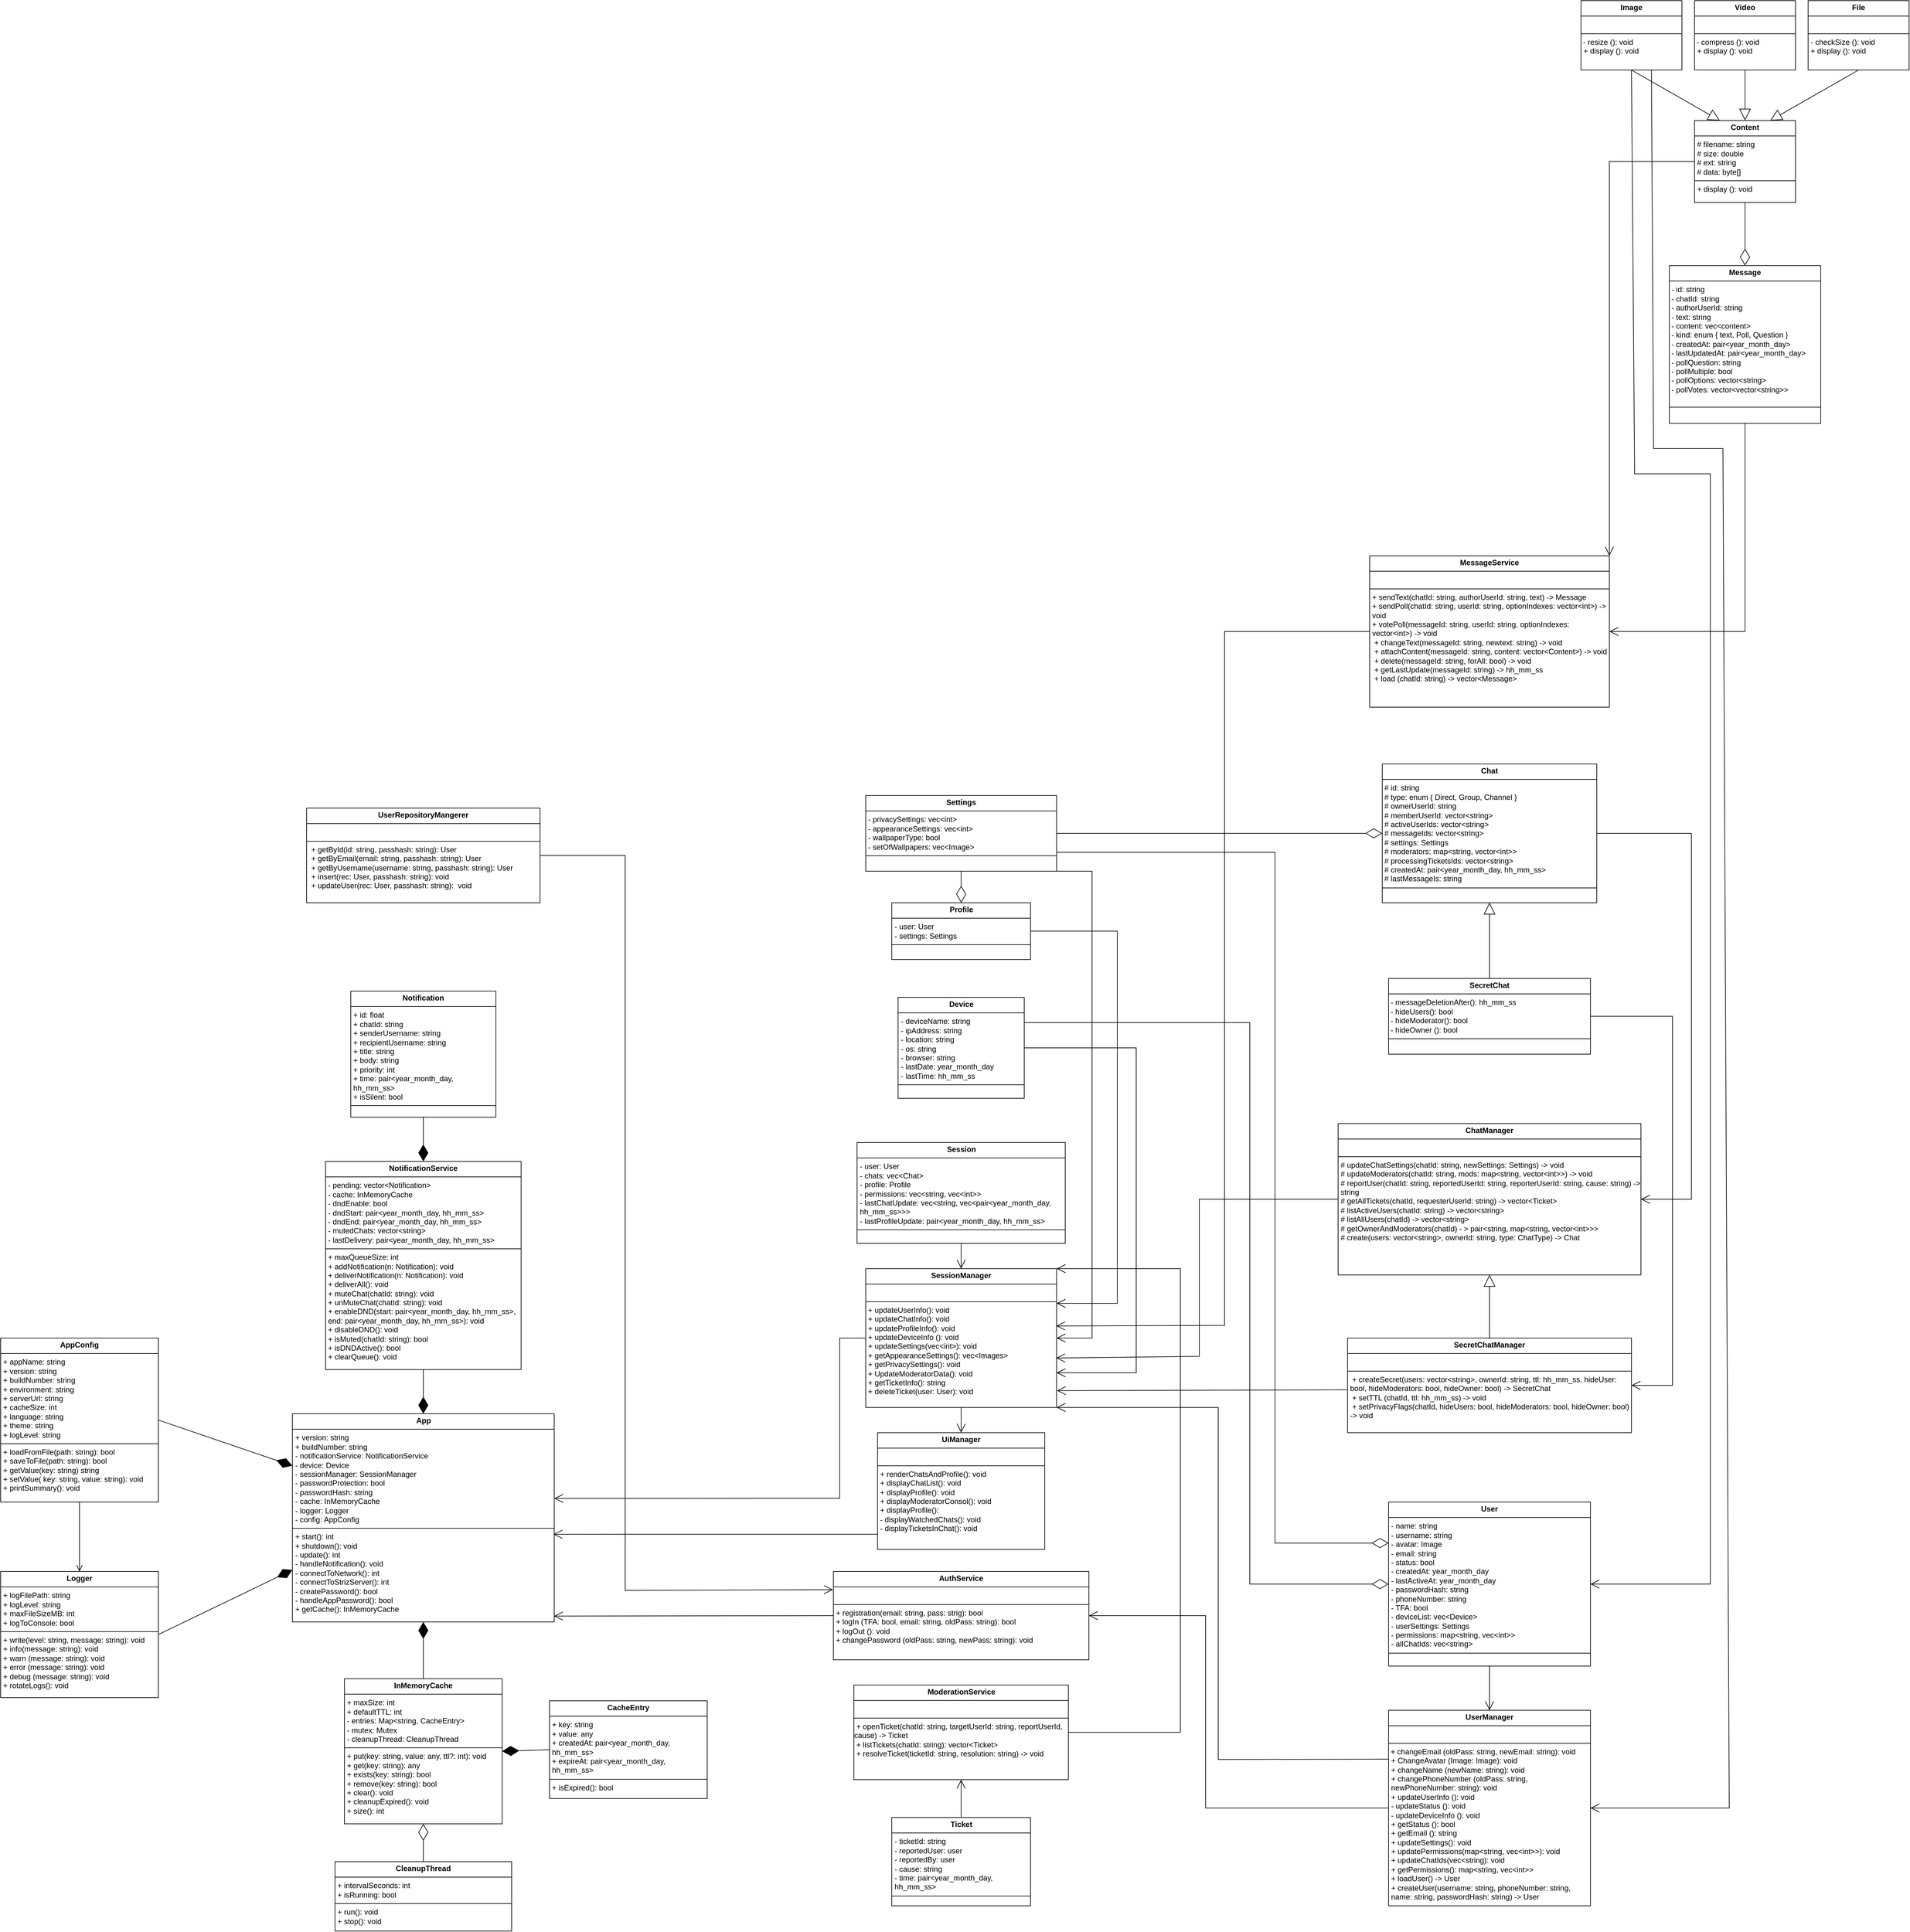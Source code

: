 <mxfile version="28.2.8">
  <diagram name="Page-1" id="-v7UKWnYTiObC2K4nbol">
    <mxGraphModel dx="4880" dy="5864" grid="1" gridSize="10" guides="1" tooltips="1" connect="1" arrows="1" fold="1" page="1" pageScale="1" pageWidth="850" pageHeight="1100" math="0" shadow="0">
      <root>
        <mxCell id="0" />
        <mxCell id="1" parent="0" />
        <mxCell id="eBcWTfVREyL1ZF2uGlKk-5" value="&lt;p style=&quot;margin:0px;margin-top:4px;text-align:center;&quot;&gt;&lt;b&gt;Image&lt;/b&gt;&lt;/p&gt;&lt;hr size=&quot;1&quot; style=&quot;border-style:solid;&quot;&gt;&lt;p style=&quot;margin:0px;margin-left:4px;&quot;&gt;&lt;br&gt;&lt;/p&gt;&lt;hr size=&quot;1&quot; style=&quot;border-style:solid;&quot;&gt;&amp;nbsp;- resize (): void&lt;p style=&quot;margin:0px;margin-left:4px;&quot;&gt;+ display (): void&lt;br&gt;&lt;/p&gt;" style="verticalAlign=top;align=left;overflow=fill;html=1;whiteSpace=wrap;" parent="1" vertex="1">
          <mxGeometry x="1015" y="-1000" width="160" height="110" as="geometry" />
        </mxCell>
        <mxCell id="eBcWTfVREyL1ZF2uGlKk-8" value="&lt;p style=&quot;margin:0px;margin-top:4px;text-align:center;&quot;&gt;&lt;b&gt;Message&lt;/b&gt;&lt;/p&gt;&lt;hr size=&quot;1&quot; style=&quot;border-style:solid;&quot;&gt;&lt;div&gt;&amp;nbsp;- id: string&lt;/div&gt;&lt;div&gt;&amp;nbsp;- chatId: string&lt;/div&gt;&lt;div&gt;&amp;nbsp;- authorUserId: string&lt;/div&gt;&lt;div&gt;&amp;nbsp;- text: string&amp;nbsp;&lt;/div&gt;&lt;div&gt;&amp;nbsp;- content: vec&amp;lt;content&amp;gt;&lt;/div&gt;&lt;div&gt;&amp;nbsp;- kind: enum { text, Poll, Question }&lt;/div&gt;&lt;div&gt;&amp;nbsp;- createdAt: pair&amp;lt;year_month_day&amp;gt;&lt;/div&gt;&lt;div&gt;&amp;nbsp;- lastUpdatedAt: pair&amp;lt;year_month_day&amp;gt;&lt;/div&gt;&lt;div&gt;&amp;nbsp;- pollQuestion: string&lt;/div&gt;&lt;div&gt;&amp;nbsp;- pollMultiple: bool&lt;/div&gt;&lt;div&gt;&amp;nbsp;- pollOptions: vector&amp;lt;string&amp;gt;&lt;/div&gt;&lt;div&gt;&amp;nbsp;- pollVotes: vector&amp;lt;vector&amp;lt;string&amp;gt;&amp;gt;&lt;/div&gt;&lt;div&gt;&lt;br&gt;&lt;/div&gt;&lt;hr size=&quot;1&quot; style=&quot;border-style:solid;&quot;&gt;" style="verticalAlign=top;align=left;overflow=fill;html=1;whiteSpace=wrap;" parent="1" vertex="1">
          <mxGeometry x="1155" y="-580" width="240" height="250" as="geometry" />
        </mxCell>
        <mxCell id="eBcWTfVREyL1ZF2uGlKk-9" value="&lt;p style=&quot;margin:0px;margin-top:4px;text-align:center;&quot;&gt;&lt;b&gt;Video&lt;/b&gt;&lt;/p&gt;&lt;hr size=&quot;1&quot; style=&quot;border-style:solid;&quot;&gt;&lt;p style=&quot;margin:0px;margin-left:4px;&quot;&gt;&lt;br&gt;&lt;/p&gt;&lt;hr size=&quot;1&quot; style=&quot;border-style:solid;&quot;&gt;&amp;nbsp;- compress (): void&lt;p style=&quot;margin: 0px 0px 0px 4px;&quot;&gt;+ display (): void&lt;br&gt;&lt;/p&gt;" style="verticalAlign=top;align=left;overflow=fill;html=1;whiteSpace=wrap;" parent="1" vertex="1">
          <mxGeometry x="1195" y="-1000" width="160" height="110" as="geometry" />
        </mxCell>
        <mxCell id="eBcWTfVREyL1ZF2uGlKk-10" value="&lt;p style=&quot;margin:0px;margin-top:4px;text-align:center;&quot;&gt;&lt;b&gt;File&lt;/b&gt;&lt;/p&gt;&lt;hr size=&quot;1&quot; style=&quot;border-style:solid;&quot;&gt;&lt;p style=&quot;margin:0px;margin-left:4px;&quot;&gt;&lt;br&gt;&lt;/p&gt;&lt;hr size=&quot;1&quot; style=&quot;border-style:solid;&quot;&gt;&lt;p style=&quot;margin:0px;margin-left:4px;&quot;&gt;- checkSize (): void&lt;/p&gt;&lt;p style=&quot;margin:0px;margin-left:4px;&quot;&gt;+ display (): void&lt;br&gt;&lt;/p&gt;" style="verticalAlign=top;align=left;overflow=fill;html=1;whiteSpace=wrap;" parent="1" vertex="1">
          <mxGeometry x="1375" y="-1000" width="160" height="110" as="geometry" />
        </mxCell>
        <mxCell id="eBcWTfVREyL1ZF2uGlKk-11" value="&lt;p style=&quot;margin:0px;margin-top:4px;text-align:center;&quot;&gt;&lt;b&gt;Content&lt;/b&gt;&lt;/p&gt;&lt;hr size=&quot;1&quot; style=&quot;border-style:solid;&quot;&gt;&lt;p style=&quot;margin: 0px 0px 0px 4px;&quot;&gt;# filename: string&lt;/p&gt;&lt;p style=&quot;margin: 0px 0px 0px 4px;&quot;&gt;# size: double&lt;/p&gt;&lt;p style=&quot;margin: 0px 0px 0px 4px;&quot;&gt;# ext: string&lt;/p&gt;&lt;p style=&quot;margin: 0px 0px 0px 4px;&quot;&gt;# data: byte[]&lt;/p&gt;&lt;hr size=&quot;1&quot; style=&quot;border-style:solid;&quot;&gt;&lt;p style=&quot;margin:0px;margin-left:4px;&quot;&gt;+ display (): void&lt;/p&gt;" style="verticalAlign=top;align=left;overflow=fill;html=1;whiteSpace=wrap;" parent="1" vertex="1">
          <mxGeometry x="1195" y="-810" width="160" height="130" as="geometry" />
        </mxCell>
        <mxCell id="eBcWTfVREyL1ZF2uGlKk-12" value="" style="endArrow=block;endSize=16;endFill=0;html=1;rounded=0;exitX=0.5;exitY=1;exitDx=0;exitDy=0;entryX=0.25;entryY=0;entryDx=0;entryDy=0;" parent="1" source="eBcWTfVREyL1ZF2uGlKk-5" target="eBcWTfVREyL1ZF2uGlKk-11" edge="1">
          <mxGeometry width="160" relative="1" as="geometry">
            <mxPoint x="1125" y="-760" as="sourcePoint" />
            <mxPoint x="1285" y="-760" as="targetPoint" />
          </mxGeometry>
        </mxCell>
        <mxCell id="eBcWTfVREyL1ZF2uGlKk-13" value="" style="endArrow=block;endSize=16;endFill=0;html=1;rounded=0;exitX=0.5;exitY=1;exitDx=0;exitDy=0;entryX=0.5;entryY=0;entryDx=0;entryDy=0;" parent="1" source="eBcWTfVREyL1ZF2uGlKk-9" target="eBcWTfVREyL1ZF2uGlKk-11" edge="1">
          <mxGeometry x="-0.002" width="160" relative="1" as="geometry">
            <mxPoint x="1245" y="-860" as="sourcePoint" />
            <mxPoint x="1405" y="-860" as="targetPoint" />
            <mxPoint as="offset" />
          </mxGeometry>
        </mxCell>
        <mxCell id="eBcWTfVREyL1ZF2uGlKk-14" value="" style="endArrow=block;endSize=16;endFill=0;html=1;rounded=0;exitX=0.5;exitY=1;exitDx=0;exitDy=0;entryX=0.75;entryY=0;entryDx=0;entryDy=0;" parent="1" source="eBcWTfVREyL1ZF2uGlKk-10" target="eBcWTfVREyL1ZF2uGlKk-11" edge="1">
          <mxGeometry width="160" relative="1" as="geometry">
            <mxPoint x="1365" y="-830" as="sourcePoint" />
            <mxPoint x="1325" y="-800" as="targetPoint" />
          </mxGeometry>
        </mxCell>
        <mxCell id="eBcWTfVREyL1ZF2uGlKk-17" value="&lt;p style=&quot;margin:0px;margin-top:4px;text-align:center;&quot;&gt;&lt;b&gt;Device&lt;/b&gt;&lt;/p&gt;&lt;hr size=&quot;1&quot; style=&quot;border-style:solid;&quot;&gt;&lt;p style=&quot;margin:0px;margin-left:4px;&quot;&gt;- deviceName: string&lt;/p&gt;&lt;p style=&quot;margin:0px;margin-left:4px;&quot;&gt;- ipAddress: string&lt;/p&gt;&lt;p style=&quot;margin:0px;margin-left:4px;&quot;&gt;- location: string&lt;/p&gt;&lt;p style=&quot;margin:0px;margin-left:4px;&quot;&gt;- os: string&lt;/p&gt;&lt;p style=&quot;margin:0px;margin-left:4px;&quot;&gt;- browser: string&lt;/p&gt;&lt;p style=&quot;margin:0px;margin-left:4px;&quot;&gt;- lastDate: year_month_day&lt;/p&gt;&lt;p style=&quot;margin:0px;margin-left:4px;&quot;&gt;- lastTime: hh_mm_ss&lt;/p&gt;&lt;hr size=&quot;1&quot; style=&quot;border-style:solid;&quot;&gt;" style="verticalAlign=top;align=left;overflow=fill;html=1;whiteSpace=wrap;" parent="1" vertex="1">
          <mxGeometry x="-67.5" y="580" width="200" height="160" as="geometry" />
        </mxCell>
        <mxCell id="eBcWTfVREyL1ZF2uGlKk-20" value="&lt;p style=&quot;margin:0px;margin-top:4px;text-align:center;&quot;&gt;&lt;b&gt;Chat&lt;/b&gt;&lt;/p&gt;&lt;hr size=&quot;1&quot; style=&quot;border-style:solid;&quot;&gt;&lt;div&gt;&lt;span style=&quot;white-space: pre;&quot;&gt;&amp;nbsp;# id: string&lt;/span&gt;&lt;/div&gt;&lt;div&gt;&lt;span style=&quot;white-space: pre;&quot;&gt; # type: enum { Direct, Group, Channel }&lt;/span&gt;&lt;/div&gt;&lt;div&gt;&amp;nbsp;# ownerUserId: string&lt;/div&gt;&lt;div&gt;&amp;nbsp;# memberUserId: vector&amp;lt;string&amp;gt;&lt;/div&gt;&lt;div&gt;&amp;nbsp;# activeUserIds: vector&amp;lt;string&amp;gt;&lt;/div&gt;&lt;div&gt;&amp;nbsp;# messageIds: vector&amp;lt;string&amp;gt;&lt;/div&gt;&lt;div&gt;&amp;nbsp;# settings: Settings&lt;/div&gt;&lt;div&gt;&amp;nbsp;# moderators: map&amp;lt;string, vector&amp;lt;int&amp;gt;&amp;gt;&lt;/div&gt;&lt;div&gt;&amp;nbsp;# processingTicketsIds: vector&amp;lt;string&amp;gt;&lt;/div&gt;&lt;div&gt;&amp;nbsp;# createdAt: pair&amp;lt;year_month_day, hh_mm_ss&amp;gt;&lt;/div&gt;&lt;div&gt;&amp;nbsp;# lastMessageIs: string&lt;/div&gt;&lt;hr size=&quot;1&quot; style=&quot;border-style:solid;&quot;&gt;" style="verticalAlign=top;align=left;overflow=fill;html=1;whiteSpace=wrap;" parent="1" vertex="1">
          <mxGeometry x="700" y="210" width="340" height="220" as="geometry" />
        </mxCell>
        <mxCell id="eBcWTfVREyL1ZF2uGlKk-24" value="&lt;p style=&quot;margin:0px;margin-top:4px;text-align:center;&quot;&gt;&lt;b&gt;Session&lt;/b&gt;&lt;/p&gt;&lt;hr size=&quot;1&quot; style=&quot;border-style:solid;&quot;&gt;&lt;p style=&quot;margin:0px;margin-left:4px;&quot;&gt;- user: User&lt;/p&gt;&lt;p style=&quot;margin:0px;margin-left:4px;&quot;&gt;- chats: vec&amp;lt;Chat&amp;gt;&lt;/p&gt;&lt;p style=&quot;margin:0px;margin-left:4px;&quot;&gt;- profile: Profile&lt;/p&gt;&lt;p style=&quot;margin:0px;margin-left:4px;&quot;&gt;- permissions: vec&amp;lt;string, vec&amp;lt;int&amp;gt;&amp;gt;&lt;/p&gt;&lt;p style=&quot;margin:0px;margin-left:4px;&quot;&gt;- lastChatUpdate: vec&amp;lt;string, vec&amp;lt;pair&amp;lt;year_month_day, hh_mm_ss&amp;gt;&amp;gt;&amp;gt;&lt;br&gt;&lt;/p&gt;&lt;p style=&quot;margin:0px;margin-left:4px;&quot;&gt;- lastProfileUpdate: pair&amp;lt;year_month_day, hh_mm_ss&amp;gt;&lt;/p&gt;&lt;hr size=&quot;1&quot; style=&quot;border-style:solid;&quot;&gt;" style="verticalAlign=top;align=left;overflow=fill;html=1;whiteSpace=wrap;" parent="1" vertex="1">
          <mxGeometry x="-132.5" y="810" width="330" height="160" as="geometry" />
        </mxCell>
        <mxCell id="eBcWTfVREyL1ZF2uGlKk-32" value="&lt;p style=&quot;margin:0px;margin-top:4px;text-align:center;&quot;&gt;&lt;b&gt;Settings&lt;/b&gt;&lt;/p&gt;&lt;hr size=&quot;1&quot; style=&quot;border-style:solid;&quot;&gt;&lt;p style=&quot;margin:0px;margin-left:4px;&quot;&gt;- privacySettings: vec&amp;lt;int&amp;gt;&lt;/p&gt;&lt;p style=&quot;margin:0px;margin-left:4px;&quot;&gt;- appearanceSettings: vec&amp;lt;int&amp;gt;&lt;/p&gt;&lt;p style=&quot;margin:0px;margin-left:4px;&quot;&gt;- wallpaperType: bool&lt;/p&gt;&lt;p style=&quot;margin:0px;margin-left:4px;&quot;&gt;- setOfWallpapers: vec&amp;lt;Image&amp;gt;&lt;/p&gt;&lt;hr size=&quot;1&quot; style=&quot;border-style:solid;&quot;&gt;&lt;p style=&quot;margin:0px;margin-left:4px;&quot;&gt;&lt;br&gt;&lt;/p&gt;" style="verticalAlign=top;align=left;overflow=fill;html=1;whiteSpace=wrap;" parent="1" vertex="1">
          <mxGeometry x="-118.75" y="260" width="302.5" height="120" as="geometry" />
        </mxCell>
        <mxCell id="eBcWTfVREyL1ZF2uGlKk-42" value="&lt;p style=&quot;margin:0px;margin-top:4px;text-align:center;&quot;&gt;&lt;b&gt;ModerationService&lt;/b&gt;&lt;/p&gt;&lt;hr size=&quot;1&quot; style=&quot;border-style:solid;&quot;&gt;&lt;br&gt;&lt;hr size=&quot;1&quot; style=&quot;border-style:solid;&quot;&gt;&lt;div&gt;&amp;nbsp;+ openTicket(chatId: string, targetUserId: string, reportUserId, cause) -&amp;gt; Ticket&lt;/div&gt;&lt;div&gt;&amp;nbsp;+ listTickets(chatId: string): vector&amp;lt;Ticket&amp;gt;&lt;/div&gt;&lt;div&gt;&amp;nbsp;+ resolveTicket(ticketId: string, resolution: string) -&amp;gt; void&lt;/div&gt;" style="verticalAlign=top;align=left;overflow=fill;html=1;whiteSpace=wrap;" parent="1" vertex="1">
          <mxGeometry x="-137.5" y="1670" width="340" height="150" as="geometry" />
        </mxCell>
        <mxCell id="eBcWTfVREyL1ZF2uGlKk-47" value="&lt;p style=&quot;margin:0px;margin-top:4px;text-align:center;&quot;&gt;&lt;b&gt;Ticket&lt;/b&gt;&lt;/p&gt;&lt;hr size=&quot;1&quot; style=&quot;border-style:solid;&quot;&gt;&lt;p style=&quot;margin:0px;margin-left:4px;&quot;&gt;- ticketId: string&lt;/p&gt;&lt;p style=&quot;margin:0px;margin-left:4px;&quot;&gt;- reportedUser: user&lt;/p&gt;&lt;p style=&quot;margin:0px;margin-left:4px;&quot;&gt;- reportedBy: user&lt;/p&gt;&lt;p style=&quot;margin:0px;margin-left:4px;&quot;&gt;- cause: string&lt;/p&gt;&lt;p style=&quot;margin:0px;margin-left:4px;&quot;&gt;- time: pair&amp;lt;year_month_day, hh_mm_ss&amp;gt;&lt;/p&gt;&lt;hr size=&quot;1&quot; style=&quot;border-style:solid;&quot;&gt;" style="verticalAlign=top;align=left;overflow=fill;html=1;whiteSpace=wrap;" parent="1" vertex="1">
          <mxGeometry x="-77.5" y="1880" width="220" height="140" as="geometry" />
        </mxCell>
        <mxCell id="eBcWTfVREyL1ZF2uGlKk-52" value="&lt;p style=&quot;margin:0px;margin-top:4px;text-align:center;&quot;&gt;&lt;b&gt;Profile&lt;/b&gt;&lt;/p&gt;&lt;hr size=&quot;1&quot; style=&quot;border-style:solid;&quot;&gt;&lt;p style=&quot;margin:0px;margin-left:4px;&quot;&gt;- user: User&lt;/p&gt;&lt;p style=&quot;margin:0px;margin-left:4px;&quot;&gt;- settings: Settings&lt;/p&gt;&lt;hr size=&quot;1&quot; style=&quot;border-style:solid;&quot;&gt;&amp;nbsp;" style="verticalAlign=top;align=left;overflow=fill;html=1;whiteSpace=wrap;" parent="1" vertex="1">
          <mxGeometry x="-77.5" y="430" width="220" height="90" as="geometry" />
        </mxCell>
        <mxCell id="PdF2G57raI70RUZ5H98P-1" value="&lt;p style=&quot;margin:0px;margin-top:4px;text-align:center;&quot;&gt;&lt;b&gt;SecretChat&lt;/b&gt;&lt;/p&gt;&lt;hr size=&quot;1&quot; style=&quot;border-style:solid;&quot;&gt;&lt;span style=&quot;white-space: pre;&quot;&gt;&amp;nbsp;- messageDeletionAfter(): hh_mm_ss&lt;/span&gt;&lt;div&gt;&lt;span style=&quot;white-space: pre;&quot;&gt; - hideUsers(): bool&lt;/span&gt;&lt;/div&gt;&lt;div&gt;&lt;span style=&quot;white-space: pre;&quot;&gt; - hideModerator(): bool&lt;/span&gt;&lt;/div&gt;&lt;div&gt;&lt;span style=&quot;white-space: pre;&quot;&gt; - hideOwner (): bool&lt;/span&gt;&lt;/div&gt;&lt;div&gt;&lt;div&gt;&lt;hr size=&quot;1&quot; style=&quot;border-style:solid;&quot;&gt;&lt;br&gt;&lt;/div&gt;&lt;/div&gt;" style="verticalAlign=top;align=left;overflow=fill;html=1;whiteSpace=wrap;" parent="1" vertex="1">
          <mxGeometry x="710" y="550" width="320" height="120" as="geometry" />
        </mxCell>
        <mxCell id="WMMw6urbJ-F9ifNqDtan-1" value="&lt;p style=&quot;margin:0px;margin-top:4px;text-align:center;&quot;&gt;&lt;b&gt;App&lt;/b&gt;&lt;/p&gt;&lt;hr size=&quot;1&quot; style=&quot;border-style:solid;&quot;&gt;&lt;p style=&quot;margin:0px;margin-left:4px;&quot;&gt;+ version: string&lt;/p&gt;&lt;p style=&quot;margin:0px;margin-left:4px;&quot;&gt;+ buildNumber: string&lt;/p&gt;&lt;p style=&quot;margin:0px;margin-left:4px;&quot;&gt;- notificationService: NotificationService&lt;/p&gt;&lt;p style=&quot;margin:0px;margin-left:4px;&quot;&gt;- device: Device&lt;/p&gt;&lt;p style=&quot;margin:0px;margin-left:4px;&quot;&gt;- sessionManager: SessionManager&lt;/p&gt;&lt;p style=&quot;margin:0px;margin-left:4px;&quot;&gt;- passwordProtection: bool&lt;/p&gt;&lt;p style=&quot;margin:0px;margin-left:4px;&quot;&gt;- passwordHash: string&lt;/p&gt;&lt;p style=&quot;margin:0px;margin-left:4px;&quot;&gt;- cache: InMemoryCache&lt;/p&gt;&lt;p style=&quot;margin:0px;margin-left:4px;&quot;&gt;- logger: Logger&lt;/p&gt;&lt;p style=&quot;margin:0px;margin-left:4px;&quot;&gt;- config: AppConfig&lt;/p&gt;&lt;hr size=&quot;1&quot; style=&quot;border-style:solid;&quot;&gt;&lt;p style=&quot;margin:0px;margin-left:4px;&quot;&gt;+ start(): int&lt;/p&gt;&lt;p style=&quot;margin:0px;margin-left:4px;&quot;&gt;+ shutdown(): void&lt;/p&gt;&lt;p style=&quot;margin:0px;margin-left:4px;&quot;&gt;- update(): int&lt;/p&gt;&lt;p style=&quot;margin:0px;margin-left:4px;&quot;&gt;- handleNotification(): void&lt;/p&gt;&lt;p style=&quot;margin:0px;margin-left:4px;&quot;&gt;- connectToNetwork(): int&lt;/p&gt;&lt;p style=&quot;margin:0px;margin-left:4px;&quot;&gt;- connectToStrizServer(): int&lt;/p&gt;&lt;p style=&quot;margin:0px;margin-left:4px;&quot;&gt;- createPassword(): bool&lt;/p&gt;&lt;p style=&quot;margin:0px;margin-left:4px;&quot;&gt;- handleAppPassword(): bool&lt;/p&gt;&lt;p style=&quot;margin:0px;margin-left:4px;&quot;&gt;+ getCache(): InMemoryCache&lt;/p&gt;" style="verticalAlign=top;align=left;overflow=fill;html=1;whiteSpace=wrap;" parent="1" vertex="1">
          <mxGeometry x="-1027.5" y="1240" width="415" height="330" as="geometry" />
        </mxCell>
        <mxCell id="WMMw6urbJ-F9ifNqDtan-8" value="" style="endArrow=diamondThin;endFill=1;endSize=24;html=1;rounded=0;exitX=0.5;exitY=0;exitDx=0;exitDy=0;entryX=0.5;entryY=1;entryDx=0;entryDy=0;" parent="1" source="WMMw6urbJ-F9ifNqDtan-9" target="WMMw6urbJ-F9ifNqDtan-1" edge="1">
          <mxGeometry width="160" relative="1" as="geometry">
            <mxPoint x="-575" y="650" as="sourcePoint" />
            <mxPoint x="-390" y="500" as="targetPoint" />
          </mxGeometry>
        </mxCell>
        <mxCell id="WMMw6urbJ-F9ifNqDtan-9" value="&lt;p style=&quot;margin:0px;margin-top:4px;text-align:center;&quot;&gt;&lt;b&gt;InMemoryCache&lt;/b&gt;&lt;/p&gt;&lt;hr size=&quot;1&quot; style=&quot;border-style:solid;&quot;&gt;&lt;p style=&quot;margin: 0px 0px 0px 4px;&quot;&gt;+ maxSize: int&lt;/p&gt;&lt;p style=&quot;margin: 0px 0px 0px 4px;&quot;&gt;+ defaultTTL: int&lt;/p&gt;&lt;p style=&quot;margin: 0px 0px 0px 4px;&quot;&gt;- entries: Map&amp;lt;string, CacheEntry&amp;gt;&lt;/p&gt;&lt;p style=&quot;margin: 0px 0px 0px 4px;&quot;&gt;- mutex: Mutex&lt;/p&gt;&lt;p style=&quot;margin: 0px 0px 0px 4px;&quot;&gt;- cleanupThread: CleanupThread&lt;/p&gt;&lt;hr size=&quot;1&quot; style=&quot;border-style:solid;&quot;&gt;&lt;p style=&quot;margin:0px;margin-left:4px;&quot;&gt;+ put(key: string, value: any, ttl?: int): void&lt;/p&gt;&lt;p style=&quot;margin:0px;margin-left:4px;&quot;&gt;+ get(key: string): any&lt;/p&gt;&lt;p style=&quot;margin:0px;margin-left:4px;&quot;&gt;+ exists(key: string): bool&lt;/p&gt;&lt;p style=&quot;margin:0px;margin-left:4px;&quot;&gt;+ remove(key: string): bool&lt;/p&gt;&lt;p style=&quot;margin:0px;margin-left:4px;&quot;&gt;+ clear(): void&lt;/p&gt;&lt;p style=&quot;margin:0px;margin-left:4px;&quot;&gt;+ cleanupExpired(): void&lt;/p&gt;&lt;p style=&quot;margin:0px;margin-left:4px;&quot;&gt;+ size(): int&lt;/p&gt;" style="verticalAlign=top;align=left;overflow=fill;html=1;whiteSpace=wrap;" parent="1" vertex="1">
          <mxGeometry x="-945" y="1660" width="250" height="230" as="geometry" />
        </mxCell>
        <mxCell id="WMMw6urbJ-F9ifNqDtan-10" value="&lt;p style=&quot;margin:0px;margin-top:4px;text-align:center;&quot;&gt;&lt;b&gt;CacheEntry&lt;/b&gt;&lt;/p&gt;&lt;hr size=&quot;1&quot; style=&quot;border-style:solid;&quot;&gt;&lt;p style=&quot;margin:0px;margin-left:4px;&quot;&gt;+ key: string&lt;/p&gt;&lt;p style=&quot;margin:0px;margin-left:4px;&quot;&gt;+ value: any&lt;/p&gt;&lt;p style=&quot;margin:0px;margin-left:4px;&quot;&gt;+ createdAt: pair&amp;lt;year_month_day, hh_mm_ss&amp;gt;&lt;/p&gt;&lt;p style=&quot;margin: 0px 0px 0px 4px;&quot;&gt;+ expireAt: pair&amp;lt;year_month_day, hh_mm_ss&amp;gt;&lt;/p&gt;&lt;hr size=&quot;1&quot; style=&quot;border-style:solid;&quot;&gt;&lt;p style=&quot;margin:0px;margin-left:4px;&quot;&gt;+ isExpired(): bool&lt;/p&gt;" style="verticalAlign=top;align=left;overflow=fill;html=1;whiteSpace=wrap;" parent="1" vertex="1">
          <mxGeometry x="-620" y="1695" width="250" height="155" as="geometry" />
        </mxCell>
        <mxCell id="WMMw6urbJ-F9ifNqDtan-11" value="&lt;p style=&quot;margin:0px;margin-top:4px;text-align:center;&quot;&gt;&lt;b&gt;CleanupThread&lt;/b&gt;&lt;/p&gt;&lt;hr size=&quot;1&quot; style=&quot;border-style:solid;&quot;&gt;&lt;p style=&quot;margin:0px;margin-left:4px;&quot;&gt;+ intervalSeconds: int&lt;/p&gt;&lt;p style=&quot;margin:0px;margin-left:4px;&quot;&gt;+ isRunning: bool&lt;/p&gt;&lt;hr size=&quot;1&quot; style=&quot;border-style:solid;&quot;&gt;&lt;p style=&quot;margin:0px;margin-left:4px;&quot;&gt;+ run(): void&lt;/p&gt;&lt;p style=&quot;margin:0px;margin-left:4px;&quot;&gt;+ stop(): void&lt;/p&gt;" style="verticalAlign=top;align=left;overflow=fill;html=1;whiteSpace=wrap;" parent="1" vertex="1">
          <mxGeometry x="-960" y="1950" width="280" height="110" as="geometry" />
        </mxCell>
        <mxCell id="WMMw6urbJ-F9ifNqDtan-12" value="" style="endArrow=diamondThin;endFill=0;endSize=24;html=1;rounded=0;exitX=0.5;exitY=0;exitDx=0;exitDy=0;entryX=0.5;entryY=1;entryDx=0;entryDy=0;" parent="1" source="WMMw6urbJ-F9ifNqDtan-11" target="WMMw6urbJ-F9ifNqDtan-9" edge="1">
          <mxGeometry width="160" relative="1" as="geometry">
            <mxPoint x="-340" y="1750" as="sourcePoint" />
            <mxPoint x="-330" y="1730" as="targetPoint" />
          </mxGeometry>
        </mxCell>
        <mxCell id="WMMw6urbJ-F9ifNqDtan-13" value="" style="endArrow=diamondThin;endFill=1;endSize=24;html=1;rounded=0;entryX=1;entryY=0.5;entryDx=0;entryDy=0;exitX=0;exitY=0.5;exitDx=0;exitDy=0;" parent="1" source="WMMw6urbJ-F9ifNqDtan-10" target="WMMw6urbJ-F9ifNqDtan-9" edge="1">
          <mxGeometry width="160" relative="1" as="geometry">
            <mxPoint x="-260" y="1480" as="sourcePoint" />
            <mxPoint x="-100" y="1480" as="targetPoint" />
          </mxGeometry>
        </mxCell>
        <mxCell id="WMMw6urbJ-F9ifNqDtan-17" value="&lt;p style=&quot;margin:0px;margin-top:4px;text-align:center;&quot;&gt;&lt;b&gt;Notification&lt;/b&gt;&lt;/p&gt;&lt;hr size=&quot;1&quot; style=&quot;border-style:solid;&quot;&gt;&lt;p style=&quot;margin:0px;margin-left:4px;&quot;&gt;+ id: float&lt;/p&gt;&lt;p style=&quot;margin:0px;margin-left:4px;&quot;&gt;+ chatId: string&lt;/p&gt;&lt;p style=&quot;margin:0px;margin-left:4px;&quot;&gt;+ senderUsername: string&lt;/p&gt;&lt;p style=&quot;margin:0px;margin-left:4px;&quot;&gt;+ recipientUsername: string&lt;/p&gt;&lt;p style=&quot;margin:0px;margin-left:4px;&quot;&gt;+ title: string&lt;/p&gt;&lt;p style=&quot;margin:0px;margin-left:4px;&quot;&gt;+ body: string&lt;/p&gt;&lt;p style=&quot;margin:0px;margin-left:4px;&quot;&gt;+ priority: int&lt;/p&gt;&lt;p style=&quot;margin:0px;margin-left:4px;&quot;&gt;+ time: pair&amp;lt;year_month_day, hh_mm_ss&amp;gt;&lt;/p&gt;&lt;p style=&quot;margin:0px;margin-left:4px;&quot;&gt;+ isSilent: bool&lt;/p&gt;&lt;hr size=&quot;1&quot; style=&quot;border-style:solid;&quot;&gt;&lt;p style=&quot;margin:0px;margin-left:4px;&quot;&gt;&lt;br&gt;&lt;/p&gt;" style="verticalAlign=top;align=left;overflow=fill;html=1;whiteSpace=wrap;" parent="1" vertex="1">
          <mxGeometry x="-935" y="570" width="230" height="200" as="geometry" />
        </mxCell>
        <mxCell id="WMMw6urbJ-F9ifNqDtan-18" value="&lt;p style=&quot;margin:0px;margin-top:4px;text-align:center;&quot;&gt;&lt;b&gt;NotificationService&lt;/b&gt;&lt;/p&gt;&lt;hr size=&quot;1&quot; style=&quot;border-style:solid;&quot;&gt;&lt;p style=&quot;margin:0px;margin-left:4px;&quot;&gt;- pending: vector&amp;lt;Notification&amp;gt;&lt;/p&gt;&lt;p style=&quot;margin:0px;margin-left:4px;&quot;&gt;- cache: InMemoryCache&lt;/p&gt;&lt;p style=&quot;margin:0px;margin-left:4px;&quot;&gt;- dndEnable: bool&lt;/p&gt;&lt;p style=&quot;margin:0px;margin-left:4px;&quot;&gt;- dndStart: pair&amp;lt;year_month_day, hh_mm_ss&amp;gt;&lt;/p&gt;&lt;p style=&quot;margin:0px;margin-left:4px;&quot;&gt;- dndEnd: pair&amp;lt;year_month_day, hh_mm_ss&amp;gt;&lt;/p&gt;&lt;p style=&quot;margin:0px;margin-left:4px;&quot;&gt;- mutedChats: vector&amp;lt;string&amp;gt;&lt;/p&gt;&lt;p style=&quot;margin:0px;margin-left:4px;&quot;&gt;- lastDelivery: pair&amp;lt;year_month_day, hh_mm_ss&amp;gt;&lt;/p&gt;&lt;hr size=&quot;1&quot; style=&quot;border-style:solid;&quot;&gt;&lt;p style=&quot;margin:0px;margin-left:4px;&quot;&gt;+ maxQueueSize: int&lt;/p&gt;&lt;p style=&quot;margin:0px;margin-left:4px;&quot;&gt;+ addNotification(n: Notification): void&lt;/p&gt;&lt;p style=&quot;margin:0px;margin-left:4px;&quot;&gt;+ deliverNotification(n: Notification): void&lt;/p&gt;&lt;p style=&quot;margin:0px;margin-left:4px;&quot;&gt;+ deliverAll(): void&lt;/p&gt;&lt;p style=&quot;margin:0px;margin-left:4px;&quot;&gt;+ muteChat(chatId: string): void&lt;/p&gt;&lt;p style=&quot;margin:0px;margin-left:4px;&quot;&gt;+ unMuteChat(chatId: string): void&lt;br&gt;&lt;/p&gt;&lt;p style=&quot;margin:0px;margin-left:4px;&quot;&gt;+ enableDND(start: pair&amp;lt;year_month_day, hh_mm_ss&amp;gt;, end: pair&amp;lt;year_month_day, hh_mm_ss&amp;gt;): void&lt;/p&gt;&lt;p style=&quot;margin:0px;margin-left:4px;&quot;&gt;+ disableDND(): void&lt;/p&gt;&lt;p style=&quot;margin:0px;margin-left:4px;&quot;&gt;+ isMuted(chatId: string): bool&lt;/p&gt;&lt;p style=&quot;margin:0px;margin-left:4px;&quot;&gt;+ isDNDActive(): bool&lt;/p&gt;&lt;p style=&quot;margin:0px;margin-left:4px;&quot;&gt;+ clearQueue(): void&lt;/p&gt;" style="verticalAlign=top;align=left;overflow=fill;html=1;whiteSpace=wrap;" parent="1" vertex="1">
          <mxGeometry x="-975" y="840" width="310" height="330" as="geometry" />
        </mxCell>
        <mxCell id="WMMw6urbJ-F9ifNqDtan-19" value="" style="endArrow=diamondThin;endFill=1;endSize=24;html=1;rounded=0;exitX=0.5;exitY=1;exitDx=0;exitDy=0;entryX=0.5;entryY=0;entryDx=0;entryDy=0;" parent="1" source="WMMw6urbJ-F9ifNqDtan-18" target="WMMw6urbJ-F9ifNqDtan-1" edge="1">
          <mxGeometry width="160" relative="1" as="geometry">
            <mxPoint x="-630" y="140" as="sourcePoint" />
            <mxPoint x="-470" y="140" as="targetPoint" />
          </mxGeometry>
        </mxCell>
        <mxCell id="WMMw6urbJ-F9ifNqDtan-21" value="" style="endArrow=diamondThin;endFill=1;endSize=24;html=1;rounded=0;entryX=0.5;entryY=0;entryDx=0;entryDy=0;exitX=0.5;exitY=1;exitDx=0;exitDy=0;" parent="1" source="WMMw6urbJ-F9ifNqDtan-17" target="WMMw6urbJ-F9ifNqDtan-18" edge="1">
          <mxGeometry width="160" relative="1" as="geometry">
            <mxPoint x="-300" y="-50" as="sourcePoint" />
            <mxPoint x="-290" y="-140" as="targetPoint" />
          </mxGeometry>
        </mxCell>
        <mxCell id="WMMw6urbJ-F9ifNqDtan-25" value="" style="endArrow=diamondThin;endFill=1;endSize=24;html=1;rounded=0;exitX=1;exitY=0.5;exitDx=0;exitDy=0;entryX=0;entryY=0.25;entryDx=0;entryDy=0;" parent="1" source="WMMw6urbJ-F9ifNqDtan-28" target="WMMw6urbJ-F9ifNqDtan-1" edge="1">
          <mxGeometry width="160" relative="1" as="geometry">
            <mxPoint x="-870" y="250" as="sourcePoint" />
            <mxPoint x="-1080" y="1220" as="targetPoint" />
          </mxGeometry>
        </mxCell>
        <mxCell id="WMMw6urbJ-F9ifNqDtan-26" value="" style="endArrow=diamondThin;endFill=1;endSize=24;html=1;rounded=0;exitX=1;exitY=0.5;exitDx=0;exitDy=0;entryX=0;entryY=0.75;entryDx=0;entryDy=0;" parent="1" source="WMMw6urbJ-F9ifNqDtan-27" target="WMMw6urbJ-F9ifNqDtan-1" edge="1">
          <mxGeometry width="160" relative="1" as="geometry">
            <mxPoint x="-870" y="495" as="sourcePoint" />
            <mxPoint x="-1040" y="1430" as="targetPoint" />
          </mxGeometry>
        </mxCell>
        <mxCell id="WMMw6urbJ-F9ifNqDtan-27" value="&lt;p style=&quot;margin:0px;margin-top:4px;text-align:center;&quot;&gt;&lt;b&gt;Logger&lt;/b&gt;&lt;/p&gt;&lt;hr size=&quot;1&quot; style=&quot;border-style:solid;&quot;&gt;&lt;p style=&quot;margin:0px;margin-left:4px;&quot;&gt;+ logFilePath: string&lt;/p&gt;&lt;p style=&quot;margin:0px;margin-left:4px;&quot;&gt;+ logLevel: string&lt;/p&gt;&lt;p style=&quot;margin:0px;margin-left:4px;&quot;&gt;+ maxFileSizeMB: int&lt;/p&gt;&lt;p style=&quot;margin:0px;margin-left:4px;&quot;&gt;+ logToConsole: bool&lt;/p&gt;&lt;hr size=&quot;1&quot; style=&quot;border-style:solid;&quot;&gt;&lt;p style=&quot;margin:0px;margin-left:4px;&quot;&gt;+ write(level: string, message: string): void&lt;/p&gt;&lt;p style=&quot;margin:0px;margin-left:4px;&quot;&gt;+ info(message: string): void&lt;/p&gt;&lt;p style=&quot;margin:0px;margin-left:4px;&quot;&gt;+ warn (message: string): void&lt;/p&gt;&lt;p style=&quot;margin:0px;margin-left:4px;&quot;&gt;+ error (message: string): void&lt;/p&gt;&lt;p style=&quot;margin:0px;margin-left:4px;&quot;&gt;+ debug (message: string): void&lt;/p&gt;&lt;p style=&quot;margin:0px;margin-left:4px;&quot;&gt;+ rotateLogs(): void&lt;/p&gt;" style="verticalAlign=top;align=left;overflow=fill;html=1;whiteSpace=wrap;" parent="1" vertex="1">
          <mxGeometry x="-1490" y="1490" width="250" height="200" as="geometry" />
        </mxCell>
        <mxCell id="WMMw6urbJ-F9ifNqDtan-28" value="&lt;p style=&quot;margin:0px;margin-top:4px;text-align:center;&quot;&gt;&lt;b&gt;AppConfig&lt;/b&gt;&lt;/p&gt;&lt;hr size=&quot;1&quot; style=&quot;border-style:solid;&quot;&gt;&lt;p style=&quot;margin:0px;margin-left:4px;&quot;&gt;+ appName: string&lt;/p&gt;&lt;p style=&quot;margin:0px;margin-left:4px;&quot;&gt;+ version: string&lt;/p&gt;&lt;p style=&quot;margin:0px;margin-left:4px;&quot;&gt;+ buildNumber: string&lt;/p&gt;&lt;p style=&quot;margin:0px;margin-left:4px;&quot;&gt;+ environment: string&lt;/p&gt;&lt;p style=&quot;margin:0px;margin-left:4px;&quot;&gt;+ serverUrl: string&lt;/p&gt;&lt;p style=&quot;margin:0px;margin-left:4px;&quot;&gt;+ cacheSize: int&lt;/p&gt;&lt;p style=&quot;margin:0px;margin-left:4px;&quot;&gt;+ language: string&lt;/p&gt;&lt;p style=&quot;margin:0px;margin-left:4px;&quot;&gt;+ theme: string&lt;/p&gt;&lt;p style=&quot;margin:0px;margin-left:4px;&quot;&gt;+ logLevel: string&lt;/p&gt;&lt;hr size=&quot;1&quot; style=&quot;border-style:solid;&quot;&gt;&lt;p style=&quot;margin: 0px 0px 0px 4px;&quot;&gt;+ loadFromFile(path: string): bool&lt;/p&gt;&lt;p style=&quot;margin: 0px 0px 0px 4px;&quot;&gt;+ saveToFile(path: string): bool&lt;/p&gt;&lt;p style=&quot;margin: 0px 0px 0px 4px;&quot;&gt;+ getValue(key: string) string&lt;/p&gt;&lt;p style=&quot;margin: 0px 0px 0px 4px;&quot;&gt;+ setValue( key: string, value: string): void&lt;/p&gt;&lt;p style=&quot;margin: 0px 0px 0px 4px;&quot;&gt;+ printSummary(): void&lt;/p&gt;" style="verticalAlign=top;align=left;overflow=fill;html=1;whiteSpace=wrap;" parent="1" vertex="1">
          <mxGeometry x="-1490" y="1120" width="250" height="260" as="geometry" />
        </mxCell>
        <mxCell id="HoHATsyfvV1vlJJys7yL-1" value="" style="endArrow=open;startArrow=none;endFill=0;startFill=0;endSize=8;html=1;verticalAlign=bottom;labelBackgroundColor=none;strokeWidth=1;rounded=0;exitX=0.5;exitY=1;exitDx=0;exitDy=0;entryX=0.5;entryY=0;entryDx=0;entryDy=0;" parent="1" source="WMMw6urbJ-F9ifNqDtan-28" target="WMMw6urbJ-F9ifNqDtan-27" edge="1">
          <mxGeometry width="160" relative="1" as="geometry">
            <mxPoint x="-870" y="490" as="sourcePoint" />
            <mxPoint x="-710" y="490" as="targetPoint" />
          </mxGeometry>
        </mxCell>
        <mxCell id="J4LfbRD8boKGvH8ZhZZV-4" value="&lt;p style=&quot;margin:0px;margin-top:4px;text-align:center;&quot;&gt;&lt;b&gt;AuthService&lt;/b&gt;&lt;/p&gt;&lt;hr size=&quot;1&quot; style=&quot;border-style:solid;&quot;&gt;&lt;p style=&quot;margin:0px;margin-left:4px;&quot;&gt;&lt;br&gt;&lt;/p&gt;&lt;hr size=&quot;1&quot; style=&quot;border-style:solid;&quot;&gt;&lt;p style=&quot;margin: 0px 0px 0px 4px;&quot;&gt;+ registration(email: string, pass: strig): bool&lt;/p&gt;&lt;p style=&quot;margin: 0px 0px 0px 4px;&quot;&gt;+ logIn (TFA: bool, email: string, oldPass: string): bool&lt;/p&gt;&lt;p style=&quot;margin: 0px 0px 0px 4px;&quot;&gt;+ logOut (): void&lt;br&gt;+ changePassword (oldPass: string, newPass: string): void&lt;/p&gt;&lt;p style=&quot;margin:0px;margin-left:4px;&quot;&gt;&lt;/p&gt;" style="verticalAlign=top;align=left;overflow=fill;html=1;whiteSpace=wrap;" parent="1" vertex="1">
          <mxGeometry x="-170" y="1490" width="405" height="140" as="geometry" />
        </mxCell>
        <mxCell id="J4LfbRD8boKGvH8ZhZZV-5" value="&lt;p style=&quot;margin:0px;margin-top:4px;text-align:center;&quot;&gt;&lt;b&gt;UiManager&lt;/b&gt;&lt;/p&gt;&lt;hr size=&quot;1&quot; style=&quot;border-style:solid;&quot;&gt;&lt;p style=&quot;margin:0px;margin-left:4px;&quot;&gt;&lt;br&gt;&lt;/p&gt;&lt;hr size=&quot;1&quot; style=&quot;border-style:solid;&quot;&gt;&lt;p style=&quot;margin: 0px 0px 0px 4px;&quot;&gt;+ renderChatsAndProfile(): void&lt;/p&gt;&lt;p style=&quot;margin: 0px 0px 0px 4px;&quot;&gt;+ displayChatList(): void&lt;/p&gt;&lt;p style=&quot;margin: 0px 0px 0px 4px;&quot;&gt;+ displayProfile(): void&lt;/p&gt;&lt;p style=&quot;margin: 0px 0px 0px 4px;&quot;&gt;+ displayModeratorConsol(): void&lt;/p&gt;&lt;p style=&quot;margin: 0px 0px 0px 4px;&quot;&gt;+ displayProfile():&amp;nbsp;&lt;/p&gt;&lt;p style=&quot;margin: 0px 0px 0px 4px;&quot;&gt;- displayWatchedChats(): void&lt;br&gt;- displayTicketsInChat(): void&lt;/p&gt;&lt;p style=&quot;margin:0px;margin-left:4px;&quot;&gt;&lt;/p&gt;" style="verticalAlign=top;align=left;overflow=fill;html=1;whiteSpace=wrap;" parent="1" vertex="1">
          <mxGeometry x="-100" y="1270" width="265" height="185" as="geometry" />
        </mxCell>
        <mxCell id="J4LfbRD8boKGvH8ZhZZV-6" value="&lt;p style=&quot;margin:0px;margin-top:4px;text-align:center;&quot;&gt;&lt;b&gt;SessionManager&lt;/b&gt;&lt;/p&gt;&lt;hr size=&quot;1&quot; style=&quot;border-style:solid;&quot;&gt;&lt;p style=&quot;margin:0px;margin-left:4px;&quot;&gt;&lt;br&gt;&lt;/p&gt;&lt;hr size=&quot;1&quot; style=&quot;border-style:solid;&quot;&gt;&lt;p style=&quot;margin: 0px 0px 0px 4px;&quot;&gt;+ updateUserInfo(): void&lt;/p&gt;&lt;p style=&quot;margin: 0px 0px 0px 4px;&quot;&gt;+ updateChatInfo(): void&lt;/p&gt;&lt;p style=&quot;margin: 0px 0px 0px 4px;&quot;&gt;+ updateProfileInfo(): void&lt;/p&gt;&lt;p style=&quot;margin: 0px 0px 0px 4px;&quot;&gt;+ updateDeviceInfo (): void&lt;/p&gt;&lt;p style=&quot;margin: 0px 0px 0px 4px;&quot;&gt;+ updateSettings(vec&amp;lt;int&amp;gt;): void&lt;br&gt;+ getAppearanceSettings(): vec&amp;lt;Images&amp;gt;&lt;br&gt;+ getPrivacySettings(): void&lt;/p&gt;&lt;p style=&quot;margin: 0px 0px 0px 4px;&quot;&gt;+ UpdateModeratorData(): void&lt;/p&gt;&lt;p style=&quot;margin: 0px 0px 0px 4px;&quot;&gt;+ getTicketInfo(): string&lt;br&gt;+ deleteTicket(user: User): void&lt;/p&gt;&lt;p style=&quot;margin:0px;margin-left:4px;&quot;&gt;&lt;/p&gt;" style="verticalAlign=top;align=left;overflow=fill;html=1;whiteSpace=wrap;" parent="1" vertex="1">
          <mxGeometry x="-118.75" y="1010" width="302.5" height="220" as="geometry" />
        </mxCell>
        <mxCell id="J4LfbRD8boKGvH8ZhZZV-7" value="&lt;p style=&quot;margin:0px;margin-top:4px;text-align:center;&quot;&gt;&lt;b&gt;User&lt;/b&gt;&lt;/p&gt;&lt;hr size=&quot;1&quot; style=&quot;border-style:solid;&quot;&gt;&lt;p style=&quot;margin:0px;margin-left:4px;&quot;&gt;- name: string&lt;/p&gt;&lt;p style=&quot;margin:0px;margin-left:4px;&quot;&gt;- username: string&lt;/p&gt;&lt;p style=&quot;margin:0px;margin-left:4px;&quot;&gt;- avatar: Image&lt;/p&gt;&lt;p style=&quot;margin:0px;margin-left:4px;&quot;&gt;- email: string&lt;/p&gt;&lt;p style=&quot;margin:0px;margin-left:4px;&quot;&gt;- status: bool&lt;/p&gt;&lt;p style=&quot;margin:0px;margin-left:4px;&quot;&gt;- createdAt: year_month_day&lt;/p&gt;&lt;p style=&quot;margin:0px;margin-left:4px;&quot;&gt;- lastActiveAt: year_month_day&lt;/p&gt;&lt;p style=&quot;margin:0px;margin-left:4px;&quot;&gt;- passwordHash: string&lt;/p&gt;&lt;p style=&quot;margin:0px;margin-left:4px;&quot;&gt;- phoneNumber: string&lt;/p&gt;&lt;p style=&quot;margin:0px;margin-left:4px;&quot;&gt;- TFA: bool&lt;/p&gt;&lt;p style=&quot;margin:0px;margin-left:4px;&quot;&gt;- deviceList: vec&amp;lt;Device&amp;gt;&lt;/p&gt;&lt;p style=&quot;margin:0px;margin-left:4px;&quot;&gt;- userSettings: Settings&lt;/p&gt;&lt;p style=&quot;margin:0px;margin-left:4px;&quot;&gt;- permissions: map&amp;lt;string, vec&amp;lt;int&amp;gt;&amp;gt;&lt;/p&gt;&lt;p style=&quot;margin:0px;margin-left:4px;&quot;&gt;- allChatIds: vec&amp;lt;string&amp;gt;&lt;/p&gt;&lt;p style=&quot;margin:0px;margin-left:4px;&quot;&gt;&lt;/p&gt;&lt;hr size=&quot;1&quot; style=&quot;border-style:solid;&quot;&gt;&lt;p style=&quot;margin:0px;margin-left:4px;&quot;&gt;&lt;br&gt;&lt;/p&gt;" style="verticalAlign=top;align=left;overflow=fill;html=1;whiteSpace=wrap;" parent="1" vertex="1">
          <mxGeometry x="710" y="1380" width="320" height="260" as="geometry" />
        </mxCell>
        <mxCell id="J4LfbRD8boKGvH8ZhZZV-9" value="&lt;p style=&quot;margin:0px;margin-top:4px;text-align:center;&quot;&gt;&lt;b&gt;UserManager&lt;/b&gt;&lt;/p&gt;&lt;hr size=&quot;1&quot; style=&quot;border-style:solid;&quot;&gt;&lt;p style=&quot;margin:0px;margin-left:4px;&quot;&gt;&lt;br&gt;&lt;/p&gt;&lt;hr size=&quot;1&quot; style=&quot;border-style:solid;&quot;&gt;&amp;nbsp;+ changeEmail (oldPass: string, newEmail: string): void&lt;p style=&quot;margin:0px;margin-left:4px;&quot;&gt;+ ChangeAvatar (Image: Image): void&lt;/p&gt;&lt;p style=&quot;margin:0px;margin-left:4px;&quot;&gt;+ changeName (newName: string): void&lt;/p&gt;&lt;p style=&quot;margin:0px;margin-left:4px;&quot;&gt;+ changePhoneNumber (oldPass: string, newPhoneNumber: string): void&lt;/p&gt;&lt;p style=&quot;margin:0px;margin-left:4px;&quot;&gt;+ updateUserInfo (): void&lt;/p&gt;&lt;p style=&quot;margin:0px;margin-left:4px;&quot;&gt;- updateStatus (): void&lt;/p&gt;&lt;p style=&quot;margin:0px;margin-left:4px;&quot;&gt;- updateDeviceInfo (): void&lt;/p&gt;&lt;p style=&quot;margin:0px;margin-left:4px;&quot;&gt;+ getStatus (): bool&lt;/p&gt;&lt;p style=&quot;margin:0px;margin-left:4px;&quot;&gt;+ getEmail (): string&lt;/p&gt;&lt;p style=&quot;margin:0px;margin-left:4px;&quot;&gt;+ updateSettings(): void&lt;/p&gt;&lt;p style=&quot;margin:0px;margin-left:4px;&quot;&gt;+ updatePermissions(map&amp;lt;string, vec&amp;lt;int&amp;gt;&amp;gt;): void&lt;/p&gt;&lt;p style=&quot;margin:0px;margin-left:4px;&quot;&gt;+ updateChatIds(vec&amp;lt;string): void&lt;/p&gt;&lt;p style=&quot;margin:0px;margin-left:4px;&quot;&gt;+ getPermissions(): map&amp;lt;string, vec&amp;lt;int&amp;gt;&amp;gt;&lt;/p&gt;&lt;p style=&quot;margin:0px;margin-left:4px;&quot;&gt;+ loadUser() -&amp;gt; User&lt;/p&gt;&lt;p style=&quot;margin:0px;margin-left:4px;&quot;&gt;+ createUser(username: string, phoneNumber: string, name: string, passwordHash: string) -&amp;gt; User&lt;/p&gt;" style="verticalAlign=top;align=left;overflow=fill;html=1;whiteSpace=wrap;" parent="1" vertex="1">
          <mxGeometry x="710" y="1710" width="320" height="310" as="geometry" />
        </mxCell>
        <mxCell id="YEvXauxy17un_me7r8SX-1" value="&lt;p style=&quot;margin:0px;margin-top:4px;text-align:center;&quot;&gt;&lt;b&gt;ChatManager&lt;/b&gt;&lt;/p&gt;&lt;hr size=&quot;1&quot; style=&quot;border-style:solid;&quot;&gt;&lt;br&gt;&lt;hr size=&quot;1&quot; style=&quot;border-style:solid;&quot;&gt;&lt;p style=&quot;margin:0px;margin-left:4px;&quot;&gt;# updateChatSettings(chatId: string, newSettings: Settings) -&amp;gt; void&lt;/p&gt;&lt;p style=&quot;margin:0px;margin-left:4px;&quot;&gt;# updateModerators(chatId: string, mods: map&amp;lt;string, vector&amp;lt;int&amp;gt;&amp;gt;) -&amp;gt; void&lt;/p&gt;&lt;p style=&quot;margin:0px;margin-left:4px;&quot;&gt;# reportUser(chatId: string, reportedUserId: string, reporterUserId: string, cause: string) -&amp;gt; string&lt;/p&gt;&lt;p style=&quot;margin:0px;margin-left:4px;&quot;&gt;# getAllTickets(chatId, requesterUserId: string) -&amp;gt; vector&amp;lt;Ticket&amp;gt;&lt;/p&gt;&lt;p style=&quot;margin:0px;margin-left:4px;&quot;&gt;# listActiveUsers(chatId: string) -&amp;gt; vector&amp;lt;string&amp;gt;&lt;/p&gt;&lt;p style=&quot;margin:0px;margin-left:4px;&quot;&gt;# listAllUsers(chatId) -&amp;gt; vector&amp;lt;string&amp;gt;&lt;/p&gt;&lt;p style=&quot;margin:0px;margin-left:4px;&quot;&gt;# getOwnerAndModerators(chatId) - &amp;gt; pair&amp;lt;string, map&amp;lt;string, vector&amp;lt;int&amp;gt;&amp;gt;&amp;gt;&lt;/p&gt;&lt;p style=&quot;margin:0px;margin-left:4px;&quot;&gt;# create(users: vector&amp;lt;string&amp;gt;, ownerId: string, type: ChatType) -&amp;gt; Chat&lt;/p&gt;&lt;p style=&quot;margin:0px;margin-left:4px;&quot;&gt;&lt;br&gt;&lt;/p&gt;" style="verticalAlign=top;align=left;overflow=fill;html=1;whiteSpace=wrap;" parent="1" vertex="1">
          <mxGeometry x="630" y="780" width="480" height="240" as="geometry" />
        </mxCell>
        <mxCell id="YEvXauxy17un_me7r8SX-2" value="&lt;p style=&quot;margin:0px;margin-top:4px;text-align:center;&quot;&gt;&lt;b&gt;SecretChatManager&lt;/b&gt;&lt;/p&gt;&lt;hr size=&quot;1&quot; style=&quot;border-style:solid;&quot;&gt;&lt;p style=&quot;margin:0px;margin-left:4px;&quot;&gt;&lt;br&gt;&lt;/p&gt;&lt;hr size=&quot;1&quot; style=&quot;border-style:solid;&quot;&gt;&lt;p style=&quot;margin:0px;margin-left:4px;&quot;&gt;&amp;nbsp;+ createSecret(users: vector&amp;lt;string&amp;gt;, ownerId: string, ttl: hh_mm_ss, hideUser: bool, hideModerators: bool, hideOwner: bool) -&amp;gt; SecretChat&lt;/p&gt;&lt;p style=&quot;margin:0px;margin-left:4px;&quot;&gt;&amp;nbsp;+ setTTL (chatId, ttl: hh_mm_ss) -&amp;gt; void&lt;/p&gt;&lt;p style=&quot;margin:0px;margin-left:4px;&quot;&gt;&amp;nbsp;+ setPrivacyFlags(chatId, hideUsers: bool, hideModerators: bool, hideOwner: bool) -&amp;gt; void&lt;/p&gt;" style="verticalAlign=top;align=left;overflow=fill;html=1;whiteSpace=wrap;" parent="1" vertex="1">
          <mxGeometry x="645" y="1120" width="450" height="150" as="geometry" />
        </mxCell>
        <mxCell id="YEvXauxy17un_me7r8SX-3" value="&lt;p style=&quot;margin:0px;margin-top:4px;text-align:center;&quot;&gt;&lt;b&gt;MessageService&lt;/b&gt;&lt;/p&gt;&lt;hr size=&quot;1&quot; style=&quot;border-style:solid;&quot;&gt;&lt;br&gt;&lt;hr size=&quot;1&quot; style=&quot;border-style:solid;&quot;&gt;&lt;p style=&quot;margin:0px;margin-left:4px;&quot;&gt;+ sendText(chatId: string, authorUserId: string, text) -&amp;gt; Message&lt;/p&gt;&lt;p style=&quot;margin:0px;margin-left:4px;&quot;&gt;+ sendPoll(chatId: string, userId: string, optionIndexes: vector&amp;lt;int&amp;gt;) -&amp;gt; void&lt;/p&gt;&lt;p style=&quot;margin:0px;margin-left:4px;&quot;&gt;+ votePoll(messageId: string, userId: string, optionIndexes: vector&amp;lt;int&amp;gt;) -&amp;gt; void&lt;/p&gt;&lt;p style=&quot;margin:0px;margin-left:4px;&quot;&gt;&amp;nbsp;+ changeText(messageId: string, newtext: string) -&amp;gt; void&lt;/p&gt;&lt;p style=&quot;margin:0px;margin-left:4px;&quot;&gt;&amp;nbsp;+ attachContent(messageId: string, content: vector&amp;lt;Content&amp;gt;) -&amp;gt; void&lt;/p&gt;&lt;p style=&quot;margin:0px;margin-left:4px;&quot;&gt;&amp;nbsp;+ delete(messageId: string, forAll: bool) -&amp;gt; void&lt;/p&gt;&lt;p style=&quot;margin:0px;margin-left:4px;&quot;&gt;&amp;nbsp;+ getLastUpdate(messageId: string) -&amp;gt; hh_mm_ss&lt;/p&gt;&lt;p style=&quot;margin:0px;margin-left:4px;&quot;&gt;&amp;nbsp;+ load (chatId: string) -&amp;gt; vector&amp;lt;Message&amp;gt;&lt;/p&gt;&lt;p style=&quot;margin:0px;margin-left:4px;&quot;&gt;&lt;/p&gt;" style="verticalAlign=top;align=left;overflow=fill;html=1;whiteSpace=wrap;" parent="1" vertex="1">
          <mxGeometry x="680" y="-120" width="380" height="240" as="geometry" />
        </mxCell>
        <mxCell id="ybypWzstRh-8pKC7oh9s-2" value="" style="endArrow=open;endFill=1;endSize=12;html=1;rounded=0;exitX=0.5;exitY=1;exitDx=0;exitDy=0;entryX=0.5;entryY=0;entryDx=0;entryDy=0;" edge="1" parent="1" source="eBcWTfVREyL1ZF2uGlKk-24" target="J4LfbRD8boKGvH8ZhZZV-6">
          <mxGeometry width="160" relative="1" as="geometry">
            <mxPoint x="10" y="990" as="sourcePoint" />
            <mxPoint x="170" y="990" as="targetPoint" />
          </mxGeometry>
        </mxCell>
        <mxCell id="ybypWzstRh-8pKC7oh9s-10" value="" style="endArrow=diamondThin;endFill=0;endSize=24;html=1;rounded=0;exitX=0.5;exitY=1;exitDx=0;exitDy=0;entryX=0.5;entryY=0;entryDx=0;entryDy=0;" edge="1" parent="1" source="eBcWTfVREyL1ZF2uGlKk-32" target="eBcWTfVREyL1ZF2uGlKk-52">
          <mxGeometry width="160" relative="1" as="geometry">
            <mxPoint x="10" y="400" as="sourcePoint" />
            <mxPoint x="170" y="400" as="targetPoint" />
          </mxGeometry>
        </mxCell>
        <mxCell id="ybypWzstRh-8pKC7oh9s-17" value="" style="endArrow=open;endFill=1;endSize=12;html=1;rounded=0;exitX=1;exitY=1;exitDx=0;exitDy=0;entryX=1;entryY=0.5;entryDx=0;entryDy=0;" edge="1" parent="1" source="eBcWTfVREyL1ZF2uGlKk-32" target="J4LfbRD8boKGvH8ZhZZV-6">
          <mxGeometry width="160" relative="1" as="geometry">
            <mxPoint x="210" y="610" as="sourcePoint" />
            <mxPoint x="370" y="610" as="targetPoint" />
            <Array as="points">
              <mxPoint x="240" y="380" />
              <mxPoint x="240" y="1120" />
            </Array>
          </mxGeometry>
        </mxCell>
        <mxCell id="ybypWzstRh-8pKC7oh9s-18" value="" style="endArrow=open;endFill=1;endSize=12;html=1;rounded=0;exitX=1;exitY=0.5;exitDx=0;exitDy=0;entryX=1;entryY=0.25;entryDx=0;entryDy=0;" edge="1" parent="1" source="eBcWTfVREyL1ZF2uGlKk-52" target="J4LfbRD8boKGvH8ZhZZV-6">
          <mxGeometry width="160" relative="1" as="geometry">
            <mxPoint x="170" y="520" as="sourcePoint" />
            <mxPoint x="330" y="520" as="targetPoint" />
            <Array as="points">
              <mxPoint x="280" y="475" />
              <mxPoint x="280" y="1065" />
            </Array>
          </mxGeometry>
        </mxCell>
        <mxCell id="ybypWzstRh-8pKC7oh9s-19" value="" style="endArrow=open;endFill=1;endSize=12;html=1;rounded=0;exitX=1;exitY=0.5;exitDx=0;exitDy=0;entryX=1;entryY=0.75;entryDx=0;entryDy=0;" edge="1" parent="1" source="eBcWTfVREyL1ZF2uGlKk-17" target="J4LfbRD8boKGvH8ZhZZV-6">
          <mxGeometry width="160" relative="1" as="geometry">
            <mxPoint x="180" y="670" as="sourcePoint" />
            <mxPoint x="220" y="1170" as="targetPoint" />
            <Array as="points">
              <mxPoint x="310" y="660" />
              <mxPoint x="310" y="1175" />
            </Array>
          </mxGeometry>
        </mxCell>
        <mxCell id="ybypWzstRh-8pKC7oh9s-21" value="" style="endArrow=open;endFill=1;endSize=12;html=1;rounded=0;exitX=1;exitY=0.5;exitDx=0;exitDy=0;entryX=1;entryY=0;entryDx=0;entryDy=0;" edge="1" parent="1" source="eBcWTfVREyL1ZF2uGlKk-42" target="J4LfbRD8boKGvH8ZhZZV-6">
          <mxGeometry width="160" relative="1" as="geometry">
            <mxPoint x="220" y="1770" as="sourcePoint" />
            <mxPoint x="380" y="1770" as="targetPoint" />
            <Array as="points">
              <mxPoint x="380" y="1745" />
              <mxPoint x="380" y="1010" />
            </Array>
          </mxGeometry>
        </mxCell>
        <mxCell id="ybypWzstRh-8pKC7oh9s-22" value="" style="endArrow=open;endFill=1;endSize=12;html=1;rounded=0;entryX=0.998;entryY=0.644;entryDx=0;entryDy=0;entryPerimeter=0;exitX=0;exitY=0.5;exitDx=0;exitDy=0;" edge="1" parent="1" source="YEvXauxy17un_me7r8SX-1" target="J4LfbRD8boKGvH8ZhZZV-6">
          <mxGeometry width="160" relative="1" as="geometry">
            <mxPoint x="470" y="900" as="sourcePoint" />
            <mxPoint x="630" y="900" as="targetPoint" />
            <Array as="points">
              <mxPoint x="410" y="900" />
              <mxPoint x="410" y="1149" />
            </Array>
          </mxGeometry>
        </mxCell>
        <mxCell id="ybypWzstRh-8pKC7oh9s-23" value="" style="endArrow=open;endFill=1;endSize=12;html=1;rounded=0;entryX=1.002;entryY=0.879;entryDx=0;entryDy=0;entryPerimeter=0;exitX=0;exitY=0.547;exitDx=0;exitDy=0;exitPerimeter=0;" edge="1" parent="1" source="YEvXauxy17un_me7r8SX-2" target="J4LfbRD8boKGvH8ZhZZV-6">
          <mxGeometry width="160" relative="1" as="geometry">
            <mxPoint x="430" y="1220" as="sourcePoint" />
            <mxPoint x="590" y="1220" as="targetPoint" />
          </mxGeometry>
        </mxCell>
        <mxCell id="ybypWzstRh-8pKC7oh9s-24" value="" style="endArrow=open;endFill=1;endSize=12;html=1;rounded=0;exitX=0.5;exitY=1;exitDx=0;exitDy=0;entryX=0.5;entryY=0;entryDx=0;entryDy=0;" edge="1" parent="1" source="J4LfbRD8boKGvH8ZhZZV-7" target="J4LfbRD8boKGvH8ZhZZV-9">
          <mxGeometry width="160" relative="1" as="geometry">
            <mxPoint x="840" y="1680" as="sourcePoint" />
            <mxPoint x="1000" y="1680" as="targetPoint" />
          </mxGeometry>
        </mxCell>
        <mxCell id="ybypWzstRh-8pKC7oh9s-25" value="" style="endArrow=open;endFill=1;endSize=12;html=1;rounded=0;exitX=1;exitY=0.5;exitDx=0;exitDy=0;entryX=1;entryY=0.5;entryDx=0;entryDy=0;" edge="1" parent="1" source="PdF2G57raI70RUZ5H98P-1" target="YEvXauxy17un_me7r8SX-2">
          <mxGeometry width="160" relative="1" as="geometry">
            <mxPoint x="1070" y="690" as="sourcePoint" />
            <mxPoint x="1230" y="690" as="targetPoint" />
            <Array as="points">
              <mxPoint x="1160" y="610" />
              <mxPoint x="1160" y="1195" />
            </Array>
          </mxGeometry>
        </mxCell>
        <mxCell id="ybypWzstRh-8pKC7oh9s-26" value="" style="endArrow=open;endFill=1;endSize=12;html=1;rounded=0;exitX=1;exitY=0.5;exitDx=0;exitDy=0;entryX=1;entryY=0.5;entryDx=0;entryDy=0;" edge="1" parent="1" source="eBcWTfVREyL1ZF2uGlKk-20" target="YEvXauxy17un_me7r8SX-1">
          <mxGeometry width="160" relative="1" as="geometry">
            <mxPoint x="1100" y="370" as="sourcePoint" />
            <mxPoint x="1260" y="370" as="targetPoint" />
            <Array as="points">
              <mxPoint x="1190" y="320" />
              <mxPoint x="1190" y="900" />
            </Array>
          </mxGeometry>
        </mxCell>
        <mxCell id="ybypWzstRh-8pKC7oh9s-27" value="" style="endArrow=open;endFill=1;endSize=12;html=1;rounded=0;exitX=0.5;exitY=1;exitDx=0;exitDy=0;entryX=1;entryY=0.5;entryDx=0;entryDy=0;" edge="1" parent="1" source="eBcWTfVREyL1ZF2uGlKk-8" target="YEvXauxy17un_me7r8SX-3">
          <mxGeometry width="160" relative="1" as="geometry">
            <mxPoint x="1050" y="-190" as="sourcePoint" />
            <mxPoint x="1210" y="-190" as="targetPoint" />
            <Array as="points">
              <mxPoint x="1275" />
            </Array>
          </mxGeometry>
        </mxCell>
        <mxCell id="ybypWzstRh-8pKC7oh9s-29" value="" style="endArrow=diamondThin;endFill=0;endSize=24;html=1;rounded=0;exitX=1;exitY=0.5;exitDx=0;exitDy=0;entryX=0;entryY=0.5;entryDx=0;entryDy=0;" edge="1" parent="1" source="eBcWTfVREyL1ZF2uGlKk-32" target="eBcWTfVREyL1ZF2uGlKk-20">
          <mxGeometry width="160" relative="1" as="geometry">
            <mxPoint x="240" y="330" as="sourcePoint" />
            <mxPoint x="400" y="330" as="targetPoint" />
          </mxGeometry>
        </mxCell>
        <mxCell id="ybypWzstRh-8pKC7oh9s-30" value="" style="endArrow=open;endFill=1;endSize=12;html=1;rounded=0;exitX=0;exitY=0.5;exitDx=0;exitDy=0;entryX=1;entryY=0;entryDx=0;entryDy=0;" edge="1" parent="1" source="eBcWTfVREyL1ZF2uGlKk-11" target="YEvXauxy17un_me7r8SX-3">
          <mxGeometry width="160" relative="1" as="geometry">
            <mxPoint x="980" y="-220" as="sourcePoint" />
            <mxPoint x="1140" y="-220" as="targetPoint" />
            <Array as="points">
              <mxPoint x="1060" y="-745" />
            </Array>
          </mxGeometry>
        </mxCell>
        <mxCell id="ybypWzstRh-8pKC7oh9s-31" value="" style="endArrow=open;endFill=1;endSize=12;html=1;rounded=0;exitX=0.5;exitY=1;exitDx=0;exitDy=0;entryX=1;entryY=0.5;entryDx=0;entryDy=0;" edge="1" parent="1" source="eBcWTfVREyL1ZF2uGlKk-5" target="J4LfbRD8boKGvH8ZhZZV-7">
          <mxGeometry width="160" relative="1" as="geometry">
            <mxPoint x="1050" y="-780" as="sourcePoint" />
            <mxPoint x="1100" y="-210" as="targetPoint" />
            <Array as="points">
              <mxPoint x="1100" y="-250" />
              <mxPoint x="1220" y="-250" />
              <mxPoint x="1220" y="1510" />
            </Array>
          </mxGeometry>
        </mxCell>
        <mxCell id="ybypWzstRh-8pKC7oh9s-32" value="" style="endArrow=diamondThin;endFill=0;endSize=24;html=1;rounded=0;exitX=1;exitY=0.25;exitDx=0;exitDy=0;entryX=0;entryY=0.5;entryDx=0;entryDy=0;" edge="1" parent="1" source="eBcWTfVREyL1ZF2uGlKk-17" target="J4LfbRD8boKGvH8ZhZZV-7">
          <mxGeometry width="160" relative="1" as="geometry">
            <mxPoint x="160" y="650" as="sourcePoint" />
            <mxPoint x="320" y="650" as="targetPoint" />
            <Array as="points">
              <mxPoint x="490" y="620" />
              <mxPoint x="490" y="1510" />
            </Array>
          </mxGeometry>
        </mxCell>
        <mxCell id="ybypWzstRh-8pKC7oh9s-33" value="" style="endArrow=diamondThin;endFill=0;endSize=24;html=1;rounded=0;exitX=1;exitY=0.75;exitDx=0;exitDy=0;entryX=0;entryY=0.25;entryDx=0;entryDy=0;" edge="1" parent="1" source="eBcWTfVREyL1ZF2uGlKk-32" target="J4LfbRD8boKGvH8ZhZZV-7">
          <mxGeometry width="160" relative="1" as="geometry">
            <mxPoint x="320" y="330" as="sourcePoint" />
            <mxPoint x="480" y="330" as="targetPoint" />
            <Array as="points">
              <mxPoint x="530" y="350" />
              <mxPoint x="530" y="1445" />
            </Array>
          </mxGeometry>
        </mxCell>
        <mxCell id="ybypWzstRh-8pKC7oh9s-34" value="" style="endArrow=open;endFill=1;endSize=12;html=1;rounded=0;entryX=1;entryY=0.5;entryDx=0;entryDy=0;exitX=0.698;exitY=1.003;exitDx=0;exitDy=0;exitPerimeter=0;" edge="1" parent="1" source="eBcWTfVREyL1ZF2uGlKk-5" target="J4LfbRD8boKGvH8ZhZZV-9">
          <mxGeometry width="160" relative="1" as="geometry">
            <mxPoint x="1127" y="-870" as="sourcePoint" />
            <mxPoint x="1140" y="-130" as="targetPoint" />
            <Array as="points">
              <mxPoint x="1130" y="-290" />
              <mxPoint x="1240" y="-290" />
              <mxPoint x="1250" y="1865" />
            </Array>
          </mxGeometry>
        </mxCell>
        <mxCell id="ybypWzstRh-8pKC7oh9s-36" value="" style="endArrow=block;endSize=16;endFill=0;html=1;rounded=0;entryX=0.5;entryY=1;entryDx=0;entryDy=0;exitX=0.5;exitY=0;exitDx=0;exitDy=0;" edge="1" parent="1" source="PdF2G57raI70RUZ5H98P-1" target="eBcWTfVREyL1ZF2uGlKk-20">
          <mxGeometry width="160" relative="1" as="geometry">
            <mxPoint x="850" y="510" as="sourcePoint" />
            <mxPoint x="1010" y="510" as="targetPoint" />
          </mxGeometry>
        </mxCell>
        <mxCell id="ybypWzstRh-8pKC7oh9s-37" value="" style="endArrow=block;endSize=16;endFill=0;html=1;rounded=0;entryX=0.5;entryY=1;entryDx=0;entryDy=0;" edge="1" parent="1" source="YEvXauxy17un_me7r8SX-2" target="YEvXauxy17un_me7r8SX-1">
          <mxGeometry width="160" relative="1" as="geometry">
            <mxPoint x="870" y="960" as="sourcePoint" />
            <mxPoint x="910" y="1030" as="targetPoint" />
          </mxGeometry>
        </mxCell>
        <mxCell id="ybypWzstRh-8pKC7oh9s-38" value="" style="endArrow=open;endFill=1;endSize=12;html=1;rounded=0;exitX=0;exitY=0.5;exitDx=0;exitDy=0;entryX=0.998;entryY=0.413;entryDx=0;entryDy=0;entryPerimeter=0;" edge="1" parent="1" source="YEvXauxy17un_me7r8SX-3" target="J4LfbRD8boKGvH8ZhZZV-6">
          <mxGeometry width="160" relative="1" as="geometry">
            <mxPoint x="500" y="100" as="sourcePoint" />
            <mxPoint x="210" y="1096" as="targetPoint" />
            <Array as="points">
              <mxPoint x="450" />
              <mxPoint x="450" y="1100" />
            </Array>
          </mxGeometry>
        </mxCell>
        <mxCell id="ybypWzstRh-8pKC7oh9s-39" value="" style="endArrow=open;endFill=1;endSize=12;html=1;rounded=0;exitX=0.5;exitY=1;exitDx=0;exitDy=0;entryX=0.5;entryY=0;entryDx=0;entryDy=0;" edge="1" parent="1" source="J4LfbRD8boKGvH8ZhZZV-6" target="J4LfbRD8boKGvH8ZhZZV-5">
          <mxGeometry width="160" relative="1" as="geometry">
            <mxPoint x="50" y="1250" as="sourcePoint" />
            <mxPoint x="210" y="1250" as="targetPoint" />
          </mxGeometry>
        </mxCell>
        <mxCell id="ybypWzstRh-8pKC7oh9s-40" value="" style="endArrow=open;endFill=1;endSize=12;html=1;rounded=0;entryX=0.999;entryY=0.972;entryDx=0;entryDy=0;exitX=0;exitY=0.5;exitDx=0;exitDy=0;entryPerimeter=0;" edge="1" parent="1" source="J4LfbRD8boKGvH8ZhZZV-4" target="WMMw6urbJ-F9ifNqDtan-1">
          <mxGeometry width="160" relative="1" as="geometry">
            <mxPoint x="-420" y="1580" as="sourcePoint" />
            <mxPoint x="-260" y="1580" as="targetPoint" />
          </mxGeometry>
        </mxCell>
        <mxCell id="ybypWzstRh-8pKC7oh9s-41" value="" style="endArrow=open;endFill=1;endSize=12;html=1;rounded=0;exitX=0.5;exitY=0;exitDx=0;exitDy=0;entryX=0.5;entryY=1;entryDx=0;entryDy=0;" edge="1" parent="1" source="eBcWTfVREyL1ZF2uGlKk-47" target="eBcWTfVREyL1ZF2uGlKk-42">
          <mxGeometry width="160" relative="1" as="geometry">
            <mxPoint y="1860" as="sourcePoint" />
            <mxPoint x="160" y="1860" as="targetPoint" />
          </mxGeometry>
        </mxCell>
        <mxCell id="ybypWzstRh-8pKC7oh9s-43" value="" style="endArrow=diamondThin;endFill=0;endSize=24;html=1;rounded=0;exitX=0.5;exitY=1;exitDx=0;exitDy=0;entryX=0.5;entryY=0;entryDx=0;entryDy=0;" edge="1" parent="1" source="eBcWTfVREyL1ZF2uGlKk-11" target="eBcWTfVREyL1ZF2uGlKk-8">
          <mxGeometry width="160" relative="1" as="geometry">
            <mxPoint x="1250" y="-660" as="sourcePoint" />
            <mxPoint x="1410" y="-660" as="targetPoint" />
          </mxGeometry>
        </mxCell>
        <mxCell id="ybypWzstRh-8pKC7oh9s-44" value="" style="endArrow=open;endFill=1;endSize=12;html=1;rounded=0;exitX=-0.002;exitY=0.87;exitDx=0;exitDy=0;exitPerimeter=0;entryX=0.997;entryY=0.579;entryDx=0;entryDy=0;entryPerimeter=0;" edge="1" parent="1" source="J4LfbRD8boKGvH8ZhZZV-5" target="WMMw6urbJ-F9ifNqDtan-1">
          <mxGeometry width="160" relative="1" as="geometry">
            <mxPoint x="-300" y="1430" as="sourcePoint" />
            <mxPoint x="-570" y="1420" as="targetPoint" />
          </mxGeometry>
        </mxCell>
        <mxCell id="ybypWzstRh-8pKC7oh9s-45" value="" style="endArrow=open;endFill=1;endSize=12;html=1;rounded=0;entryX=1;entryY=0.407;entryDx=0;entryDy=0;entryPerimeter=0;exitX=0;exitY=0.5;exitDx=0;exitDy=0;" edge="1" parent="1" source="J4LfbRD8boKGvH8ZhZZV-6" target="WMMw6urbJ-F9ifNqDtan-1">
          <mxGeometry width="160" relative="1" as="geometry">
            <mxPoint x="-150" y="1374" as="sourcePoint" />
            <mxPoint x="-290" y="1310" as="targetPoint" />
            <Array as="points">
              <mxPoint x="-160" y="1120" />
              <mxPoint x="-160" y="1374" />
            </Array>
          </mxGeometry>
        </mxCell>
        <mxCell id="ybypWzstRh-8pKC7oh9s-46" value="&lt;p style=&quot;margin:0px;margin-top:4px;text-align:center;&quot;&gt;&lt;b&gt;UserRepositoryMangerer&lt;/b&gt;&lt;/p&gt;&lt;hr size=&quot;1&quot; style=&quot;border-style:solid;&quot;&gt;&lt;p style=&quot;margin:0px;margin-left:4px;&quot;&gt;&lt;br&gt;&lt;/p&gt;&lt;hr size=&quot;1&quot; style=&quot;border-style:solid;&quot;&gt;&lt;p style=&quot;margin:0px;margin-left:4px;&quot;&gt;&amp;nbsp;+ getById(id: string, passhash: string): User&lt;/p&gt;&lt;p style=&quot;margin:0px;margin-left:4px;&quot;&gt;&amp;nbsp;+ getByEmail(email: string, passhash: string): User&lt;/p&gt;&lt;p style=&quot;margin:0px;margin-left:4px;&quot;&gt;&amp;nbsp;+ getByUsername(username: string, passhash: string): User&lt;/p&gt;&lt;p style=&quot;margin:0px;margin-left:4px;&quot;&gt;&amp;nbsp;+ insert(rec: User, passhash: string): void&lt;/p&gt;&lt;p style=&quot;margin:0px;margin-left:4px;&quot;&gt;&amp;nbsp;+ updateUser(rec: User, passhash: string):&amp;nbsp; void&lt;/p&gt;" style="verticalAlign=top;align=left;overflow=fill;html=1;whiteSpace=wrap;" vertex="1" parent="1">
          <mxGeometry x="-1005" y="280" width="370" height="150" as="geometry" />
        </mxCell>
        <mxCell id="ybypWzstRh-8pKC7oh9s-47" value="" style="endArrow=open;endFill=1;endSize=12;html=1;rounded=0;exitX=1;exitY=0.5;exitDx=0;exitDy=0;entryX=-0.002;entryY=0.206;entryDx=0;entryDy=0;entryPerimeter=0;" edge="1" parent="1" source="ybypWzstRh-8pKC7oh9s-46" target="J4LfbRD8boKGvH8ZhZZV-4">
          <mxGeometry width="160" relative="1" as="geometry">
            <mxPoint x="-530" y="590" as="sourcePoint" />
            <mxPoint x="-210" y="1520" as="targetPoint" />
            <Array as="points">
              <mxPoint x="-500" y="355" />
              <mxPoint x="-500" y="1520" />
            </Array>
          </mxGeometry>
        </mxCell>
        <mxCell id="ybypWzstRh-8pKC7oh9s-48" value="" style="endArrow=open;endFill=1;endSize=12;html=1;rounded=0;entryX=1;entryY=0.5;entryDx=0;entryDy=0;exitX=0;exitY=0.5;exitDx=0;exitDy=0;" edge="1" parent="1" source="J4LfbRD8boKGvH8ZhZZV-9" target="J4LfbRD8boKGvH8ZhZZV-4">
          <mxGeometry width="160" relative="1" as="geometry">
            <mxPoint x="270" y="1990" as="sourcePoint" />
            <mxPoint x="430" y="1990" as="targetPoint" />
            <Array as="points">
              <mxPoint x="420" y="1865" />
              <mxPoint x="420" y="1560" />
            </Array>
          </mxGeometry>
        </mxCell>
        <mxCell id="ybypWzstRh-8pKC7oh9s-49" value="" style="endArrow=open;endFill=1;endSize=12;html=1;rounded=0;exitX=0;exitY=0.25;exitDx=0;exitDy=0;entryX=1;entryY=1;entryDx=0;entryDy=0;" edge="1" parent="1" source="J4LfbRD8boKGvH8ZhZZV-9" target="J4LfbRD8boKGvH8ZhZZV-6">
          <mxGeometry width="160" relative="1" as="geometry">
            <mxPoint x="450" y="1780" as="sourcePoint" />
            <mxPoint x="230" y="1270" as="targetPoint" />
            <Array as="points">
              <mxPoint x="440" y="1788" />
              <mxPoint x="440" y="1230" />
            </Array>
          </mxGeometry>
        </mxCell>
      </root>
    </mxGraphModel>
  </diagram>
</mxfile>
